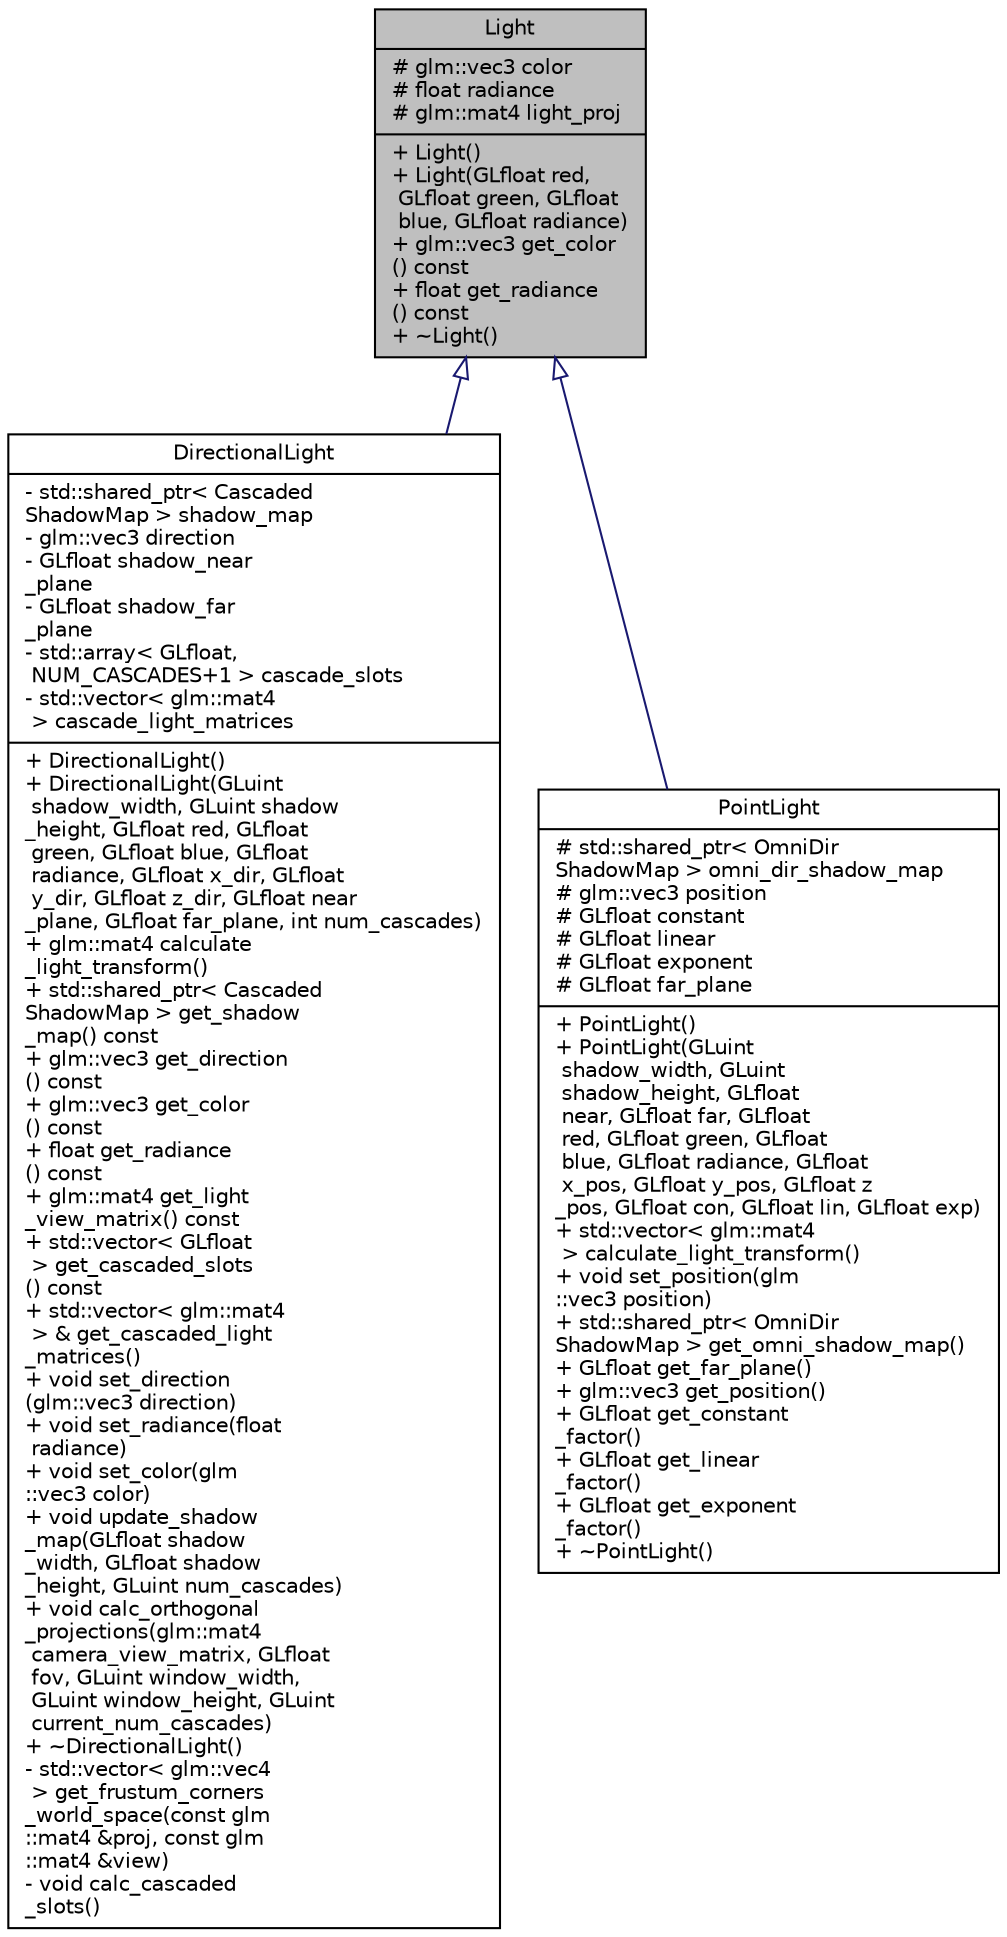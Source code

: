 digraph "Light"
{
 // INTERACTIVE_SVG=YES
 // LATEX_PDF_SIZE
  bgcolor="transparent";
  edge [fontname="Helvetica",fontsize="10",labelfontname="Helvetica",labelfontsize="10"];
  node [fontname="Helvetica",fontsize="10",shape=record];
  Node1 [label="{Light\n|# glm::vec3 color\l# float radiance\l# glm::mat4 light_proj\l|+  Light()\l+  Light(GLfloat red,\l GLfloat green, GLfloat\l blue, GLfloat radiance)\l+ glm::vec3 get_color\l() const\l+ float get_radiance\l() const\l+  ~Light()\l}",height=0.2,width=0.4,color="black", fillcolor="grey75", style="filled", fontcolor="black",tooltip=" "];
  Node1 -> Node2 [dir="back",color="midnightblue",fontsize="10",style="solid",arrowtail="onormal",fontname="Helvetica"];
  Node2 [label="{DirectionalLight\n|- std::shared_ptr\< Cascaded\lShadowMap \> shadow_map\l- glm::vec3 direction\l- GLfloat shadow_near\l_plane\l- GLfloat shadow_far\l_plane\l- std::array\< GLfloat,\l NUM_CASCADES+1 \> cascade_slots\l- std::vector\< glm::mat4\l \> cascade_light_matrices\l|+  DirectionalLight()\l+  DirectionalLight(GLuint\l shadow_width, GLuint shadow\l_height, GLfloat red, GLfloat\l green, GLfloat blue, GLfloat\l radiance, GLfloat x_dir, GLfloat\l y_dir, GLfloat z_dir, GLfloat near\l_plane, GLfloat far_plane, int num_cascades)\l+ glm::mat4 calculate\l_light_transform()\l+ std::shared_ptr\< Cascaded\lShadowMap \> get_shadow\l_map() const\l+ glm::vec3 get_direction\l() const\l+ glm::vec3 get_color\l() const\l+ float get_radiance\l() const\l+ glm::mat4 get_light\l_view_matrix() const\l+ std::vector\< GLfloat\l \> get_cascaded_slots\l() const\l+ std::vector\< glm::mat4\l \> & get_cascaded_light\l_matrices()\l+ void set_direction\l(glm::vec3 direction)\l+ void set_radiance(float\l radiance)\l+ void set_color(glm\l::vec3 color)\l+ void update_shadow\l_map(GLfloat shadow\l_width, GLfloat shadow\l_height, GLuint num_cascades)\l+ void calc_orthogonal\l_projections(glm::mat4\l camera_view_matrix, GLfloat\l fov, GLuint window_width,\l GLuint window_height, GLuint\l current_num_cascades)\l+  ~DirectionalLight()\l- std::vector\< glm::vec4\l \> get_frustum_corners\l_world_space(const glm\l::mat4 &proj, const glm\l::mat4 &view)\l- void calc_cascaded\l_slots()\l}",height=0.2,width=0.4,color="black",URL="$d0/db5/class_directional_light.html",tooltip=" "];
  Node1 -> Node3 [dir="back",color="midnightblue",fontsize="10",style="solid",arrowtail="onormal",fontname="Helvetica"];
  Node3 [label="{PointLight\n|# std::shared_ptr\< OmniDir\lShadowMap \> omni_dir_shadow_map\l# glm::vec3 position\l# GLfloat constant\l# GLfloat linear\l# GLfloat exponent\l# GLfloat far_plane\l|+  PointLight()\l+  PointLight(GLuint\l shadow_width, GLuint\l shadow_height, GLfloat\l near, GLfloat far, GLfloat\l red, GLfloat green, GLfloat\l blue, GLfloat radiance, GLfloat\l x_pos, GLfloat y_pos, GLfloat z\l_pos, GLfloat con, GLfloat lin, GLfloat exp)\l+ std::vector\< glm::mat4\l \> calculate_light_transform()\l+ void set_position(glm\l::vec3 position)\l+ std::shared_ptr\< OmniDir\lShadowMap \> get_omni_shadow_map()\l+ GLfloat get_far_plane()\l+ glm::vec3 get_position()\l+ GLfloat get_constant\l_factor()\l+ GLfloat get_linear\l_factor()\l+ GLfloat get_exponent\l_factor()\l+  ~PointLight()\l}",height=0.2,width=0.4,color="black",URL="$dd/d0a/class_point_light.html",tooltip=" "];
}
